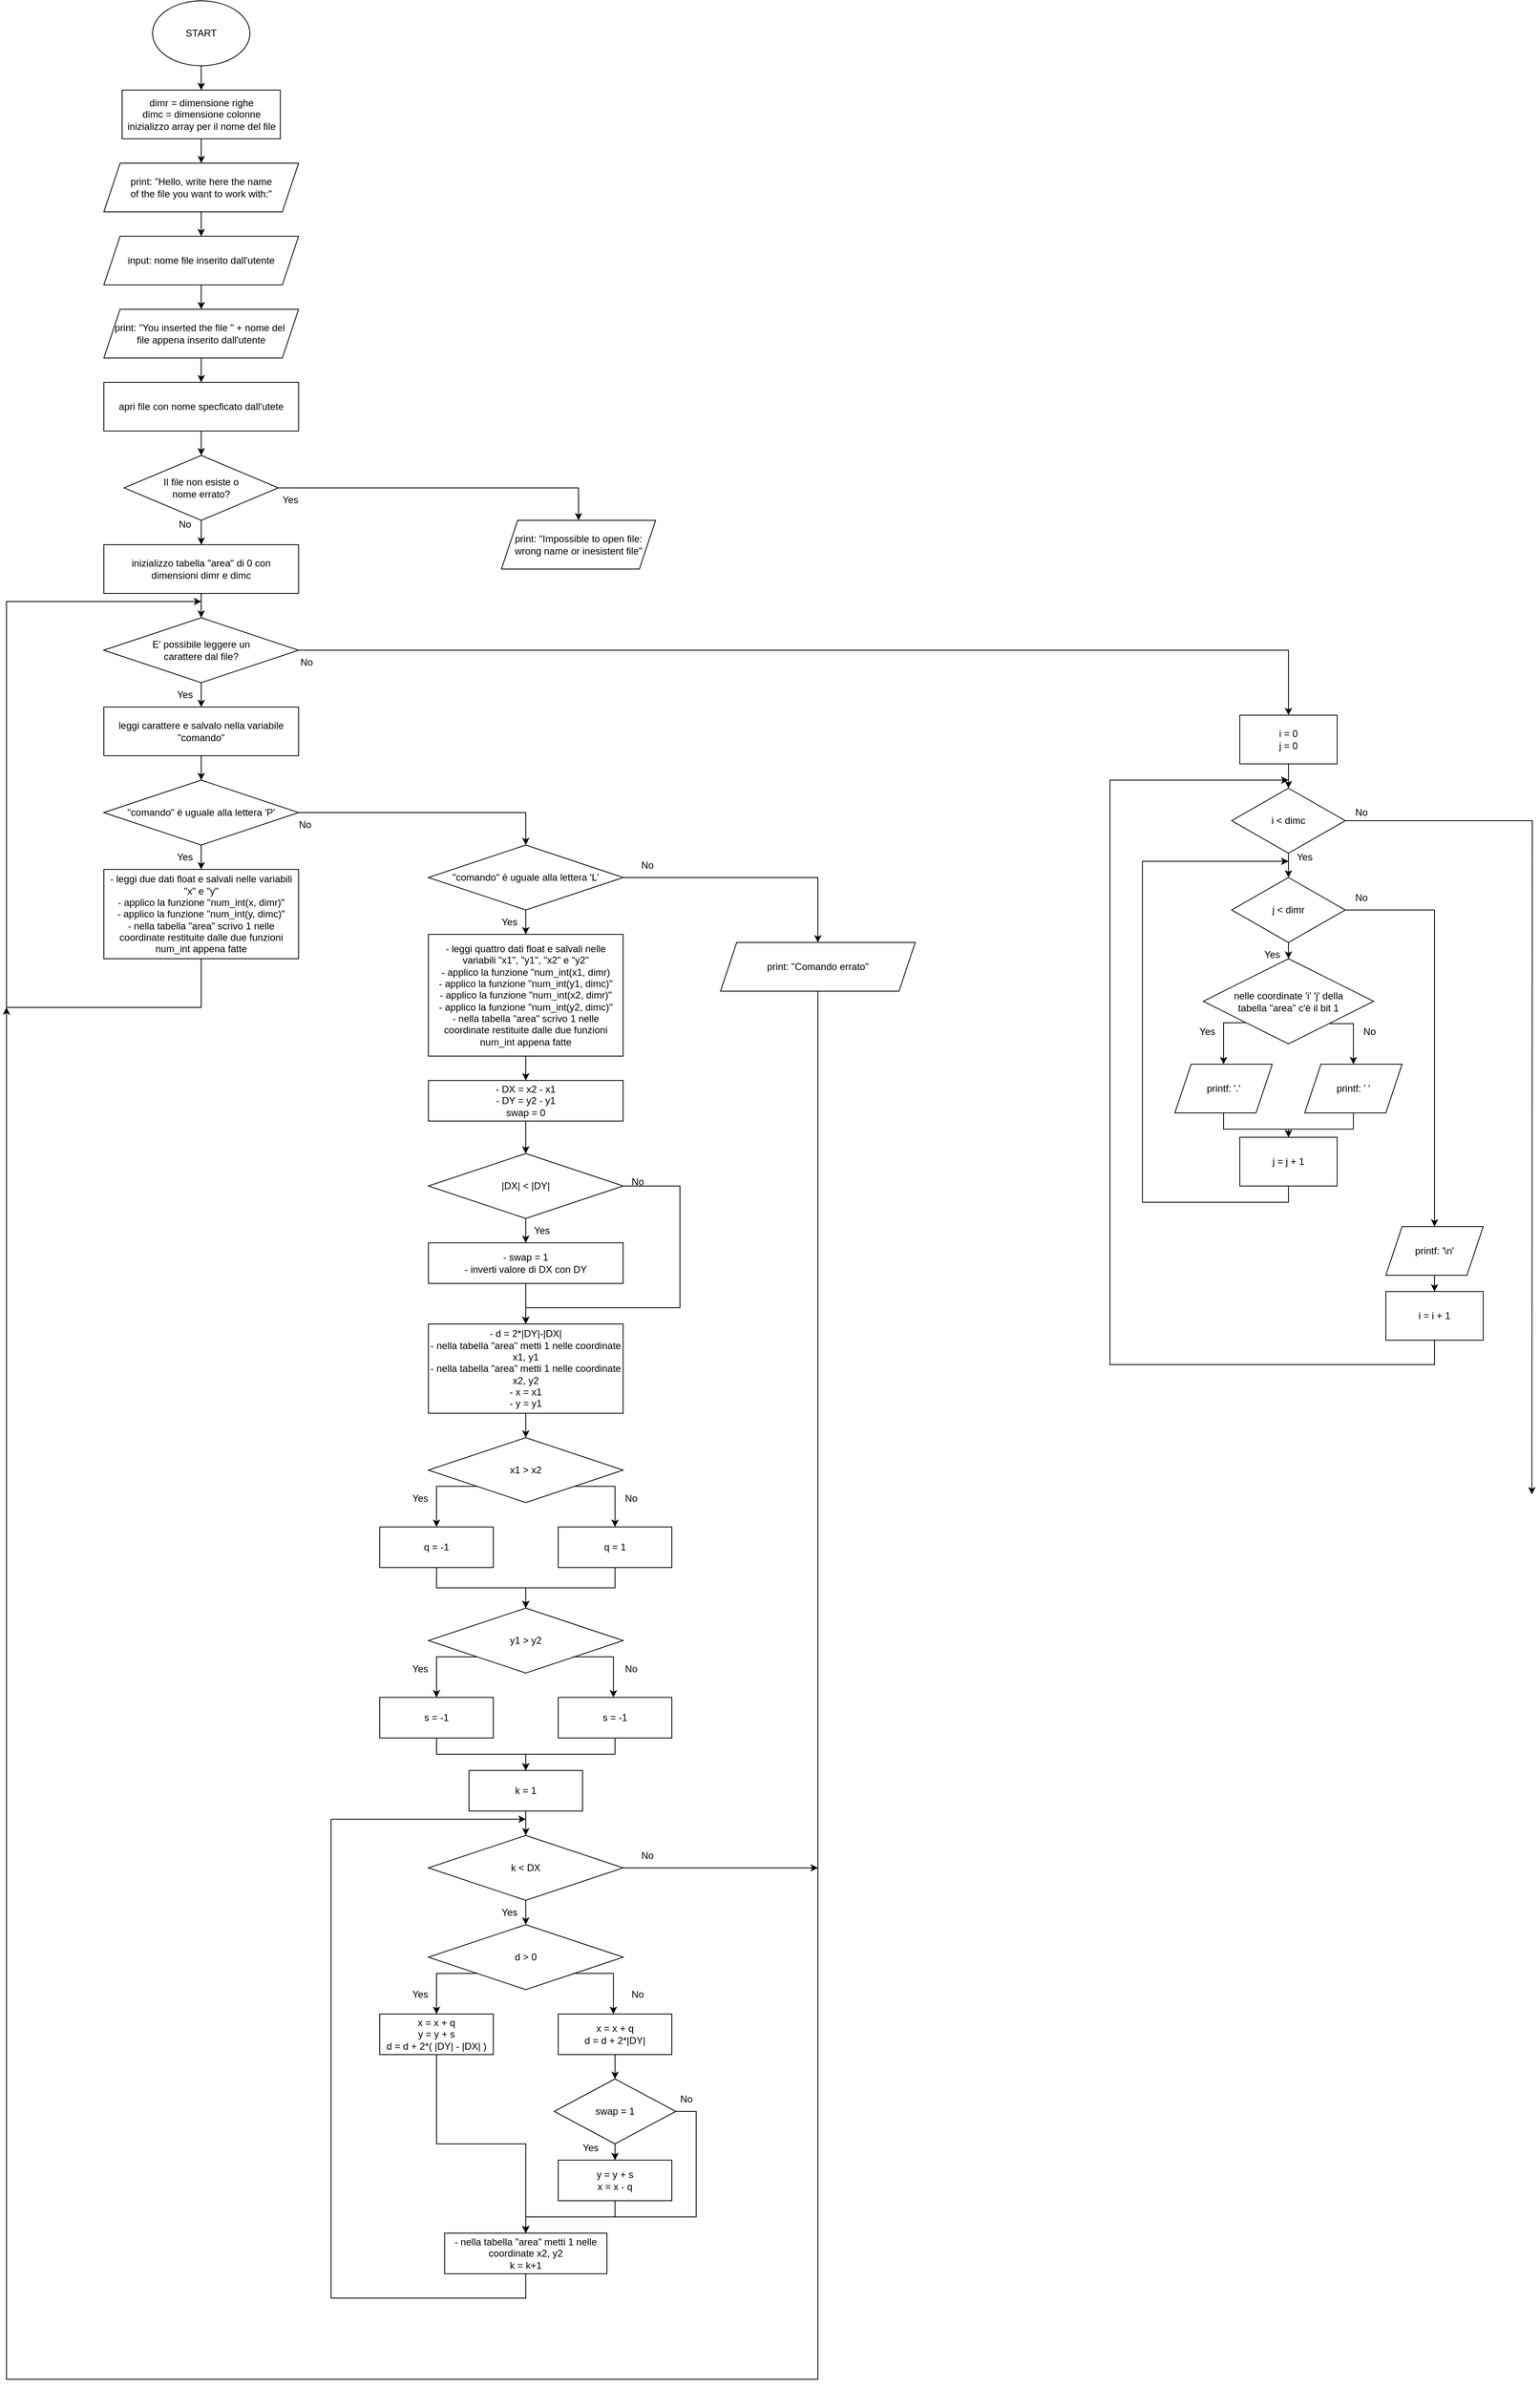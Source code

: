 <mxfile version="22.1.3" type="github">
  <diagram name="Pagina-1" id="wu0ohB0BOVqG7IXLpTAo">
    <mxGraphModel dx="6033" dy="5833" grid="1" gridSize="10" guides="1" tooltips="1" connect="1" arrows="1" fold="1" page="1" pageScale="1" pageWidth="2336" pageHeight="1654" math="0" shadow="0">
      <root>
        <mxCell id="0" />
        <mxCell id="1" parent="0" />
        <mxCell id="AAiW1PB6C5ICIaIKd7cb-4" value="" style="edgeStyle=orthogonalEdgeStyle;rounded=0;orthogonalLoop=1;jettySize=auto;html=1;" edge="1" parent="1" source="AAiW1PB6C5ICIaIKd7cb-2" target="AAiW1PB6C5ICIaIKd7cb-3">
          <mxGeometry relative="1" as="geometry" />
        </mxCell>
        <mxCell id="AAiW1PB6C5ICIaIKd7cb-2" value="START" style="ellipse;whiteSpace=wrap;html=1;" vertex="1" parent="1">
          <mxGeometry x="540" y="40" width="120" height="80" as="geometry" />
        </mxCell>
        <mxCell id="AAiW1PB6C5ICIaIKd7cb-6" value="" style="edgeStyle=orthogonalEdgeStyle;rounded=0;orthogonalLoop=1;jettySize=auto;html=1;" edge="1" parent="1" source="AAiW1PB6C5ICIaIKd7cb-3" target="AAiW1PB6C5ICIaIKd7cb-5">
          <mxGeometry relative="1" as="geometry" />
        </mxCell>
        <mxCell id="AAiW1PB6C5ICIaIKd7cb-3" value="dimr = dimensione righe&lt;br&gt;dimc = dimensione colonne&lt;br&gt;inizializzo array per il nome del file" style="rounded=0;whiteSpace=wrap;html=1;" vertex="1" parent="1">
          <mxGeometry x="502.5" y="150" width="195" height="60" as="geometry" />
        </mxCell>
        <mxCell id="AAiW1PB6C5ICIaIKd7cb-8" value="" style="edgeStyle=orthogonalEdgeStyle;rounded=0;orthogonalLoop=1;jettySize=auto;html=1;" edge="1" parent="1" source="AAiW1PB6C5ICIaIKd7cb-5" target="AAiW1PB6C5ICIaIKd7cb-7">
          <mxGeometry relative="1" as="geometry" />
        </mxCell>
        <mxCell id="AAiW1PB6C5ICIaIKd7cb-5" value="print: &quot;Hello, write here the name &lt;br&gt;of the file you want to work with:&quot;" style="shape=parallelogram;perimeter=parallelogramPerimeter;whiteSpace=wrap;html=1;fixedSize=1;" vertex="1" parent="1">
          <mxGeometry x="480" y="240" width="240" height="60" as="geometry" />
        </mxCell>
        <mxCell id="AAiW1PB6C5ICIaIKd7cb-10" value="" style="edgeStyle=orthogonalEdgeStyle;rounded=0;orthogonalLoop=1;jettySize=auto;html=1;" edge="1" parent="1" source="AAiW1PB6C5ICIaIKd7cb-7" target="AAiW1PB6C5ICIaIKd7cb-9">
          <mxGeometry relative="1" as="geometry" />
        </mxCell>
        <mxCell id="AAiW1PB6C5ICIaIKd7cb-7" value="input: nome file inserito dall&#39;utente" style="shape=parallelogram;perimeter=parallelogramPerimeter;whiteSpace=wrap;html=1;fixedSize=1;" vertex="1" parent="1">
          <mxGeometry x="480" y="330" width="240" height="60" as="geometry" />
        </mxCell>
        <mxCell id="AAiW1PB6C5ICIaIKd7cb-12" value="" style="edgeStyle=orthogonalEdgeStyle;rounded=0;orthogonalLoop=1;jettySize=auto;html=1;" edge="1" parent="1" source="AAiW1PB6C5ICIaIKd7cb-9" target="AAiW1PB6C5ICIaIKd7cb-11">
          <mxGeometry relative="1" as="geometry" />
        </mxCell>
        <mxCell id="AAiW1PB6C5ICIaIKd7cb-9" value="print: &quot;You inserted the file &quot; + nome del&amp;nbsp;&lt;br&gt;file appena inserito dall&#39;utente" style="shape=parallelogram;perimeter=parallelogramPerimeter;whiteSpace=wrap;html=1;fixedSize=1;" vertex="1" parent="1">
          <mxGeometry x="480" y="420" width="240" height="60" as="geometry" />
        </mxCell>
        <mxCell id="AAiW1PB6C5ICIaIKd7cb-14" value="" style="edgeStyle=orthogonalEdgeStyle;rounded=0;orthogonalLoop=1;jettySize=auto;html=1;" edge="1" parent="1" source="AAiW1PB6C5ICIaIKd7cb-11" target="AAiW1PB6C5ICIaIKd7cb-13">
          <mxGeometry relative="1" as="geometry" />
        </mxCell>
        <mxCell id="AAiW1PB6C5ICIaIKd7cb-11" value="apri file con nome specficato dall&#39;utete" style="rounded=0;whiteSpace=wrap;html=1;" vertex="1" parent="1">
          <mxGeometry x="480" y="510" width="240" height="60" as="geometry" />
        </mxCell>
        <mxCell id="AAiW1PB6C5ICIaIKd7cb-15" style="edgeStyle=orthogonalEdgeStyle;rounded=0;orthogonalLoop=1;jettySize=auto;html=1;entryX=0.5;entryY=0;entryDx=0;entryDy=0;" edge="1" parent="1" source="AAiW1PB6C5ICIaIKd7cb-13" target="AAiW1PB6C5ICIaIKd7cb-17">
          <mxGeometry relative="1" as="geometry">
            <mxPoint x="960.0" y="640" as="targetPoint" />
          </mxGeometry>
        </mxCell>
        <mxCell id="AAiW1PB6C5ICIaIKd7cb-19" value="" style="edgeStyle=orthogonalEdgeStyle;rounded=0;orthogonalLoop=1;jettySize=auto;html=1;" edge="1" parent="1" source="AAiW1PB6C5ICIaIKd7cb-13" target="AAiW1PB6C5ICIaIKd7cb-18">
          <mxGeometry relative="1" as="geometry" />
        </mxCell>
        <mxCell id="AAiW1PB6C5ICIaIKd7cb-13" value="Il file non esiste o &lt;br&gt;nome errato?" style="rhombus;whiteSpace=wrap;html=1;" vertex="1" parent="1">
          <mxGeometry x="505" y="600" width="190" height="80" as="geometry" />
        </mxCell>
        <mxCell id="AAiW1PB6C5ICIaIKd7cb-16" value="Yes" style="text;html=1;strokeColor=none;fillColor=none;align=center;verticalAlign=middle;whiteSpace=wrap;rounded=0;" vertex="1" parent="1">
          <mxGeometry x="680" y="640" width="60" height="30" as="geometry" />
        </mxCell>
        <mxCell id="AAiW1PB6C5ICIaIKd7cb-17" value="print: &quot;Impossible to open file: wrong name or inesistent file&quot;" style="shape=parallelogram;perimeter=parallelogramPerimeter;whiteSpace=wrap;html=1;fixedSize=1;" vertex="1" parent="1">
          <mxGeometry x="970" y="680" width="190" height="60" as="geometry" />
        </mxCell>
        <mxCell id="AAiW1PB6C5ICIaIKd7cb-22" value="" style="edgeStyle=orthogonalEdgeStyle;rounded=0;orthogonalLoop=1;jettySize=auto;html=1;" edge="1" parent="1" source="AAiW1PB6C5ICIaIKd7cb-18" target="AAiW1PB6C5ICIaIKd7cb-21">
          <mxGeometry relative="1" as="geometry" />
        </mxCell>
        <mxCell id="AAiW1PB6C5ICIaIKd7cb-18" value="inizializzo tabella &quot;area&quot; di 0 con &lt;br&gt;dimensioni dimr e dimc" style="rounded=0;whiteSpace=wrap;html=1;" vertex="1" parent="1">
          <mxGeometry x="480" y="710" width="240" height="60" as="geometry" />
        </mxCell>
        <mxCell id="AAiW1PB6C5ICIaIKd7cb-20" value="No" style="text;html=1;strokeColor=none;fillColor=none;align=center;verticalAlign=middle;whiteSpace=wrap;rounded=0;" vertex="1" parent="1">
          <mxGeometry x="550" y="670" width="60" height="30" as="geometry" />
        </mxCell>
        <mxCell id="AAiW1PB6C5ICIaIKd7cb-23" style="edgeStyle=orthogonalEdgeStyle;rounded=0;orthogonalLoop=1;jettySize=auto;html=1;entryX=0.5;entryY=0;entryDx=0;entryDy=0;" edge="1" parent="1" source="AAiW1PB6C5ICIaIKd7cb-21" target="AAiW1PB6C5ICIaIKd7cb-108">
          <mxGeometry relative="1" as="geometry">
            <mxPoint x="860" y="840" as="targetPoint" />
          </mxGeometry>
        </mxCell>
        <mxCell id="AAiW1PB6C5ICIaIKd7cb-26" value="" style="edgeStyle=orthogonalEdgeStyle;rounded=0;orthogonalLoop=1;jettySize=auto;html=1;" edge="1" parent="1" source="AAiW1PB6C5ICIaIKd7cb-21" target="AAiW1PB6C5ICIaIKd7cb-25">
          <mxGeometry relative="1" as="geometry" />
        </mxCell>
        <mxCell id="AAiW1PB6C5ICIaIKd7cb-21" value="E&#39; possibile leggere un &lt;br&gt;carattere dal file?" style="rhombus;whiteSpace=wrap;html=1;" vertex="1" parent="1">
          <mxGeometry x="480" y="800" width="240" height="80" as="geometry" />
        </mxCell>
        <mxCell id="AAiW1PB6C5ICIaIKd7cb-24" value="No" style="text;html=1;strokeColor=none;fillColor=none;align=center;verticalAlign=middle;whiteSpace=wrap;rounded=0;" vertex="1" parent="1">
          <mxGeometry x="700" y="840" width="60" height="30" as="geometry" />
        </mxCell>
        <mxCell id="AAiW1PB6C5ICIaIKd7cb-30" value="" style="edgeStyle=orthogonalEdgeStyle;rounded=0;orthogonalLoop=1;jettySize=auto;html=1;" edge="1" parent="1" source="AAiW1PB6C5ICIaIKd7cb-25" target="AAiW1PB6C5ICIaIKd7cb-29">
          <mxGeometry relative="1" as="geometry" />
        </mxCell>
        <mxCell id="AAiW1PB6C5ICIaIKd7cb-25" value="leggi carattere e salvalo nella variabile &quot;comando&quot;" style="rounded=0;whiteSpace=wrap;html=1;" vertex="1" parent="1">
          <mxGeometry x="480" y="910" width="240" height="60" as="geometry" />
        </mxCell>
        <mxCell id="AAiW1PB6C5ICIaIKd7cb-27" value="Yes" style="text;html=1;strokeColor=none;fillColor=none;align=center;verticalAlign=middle;whiteSpace=wrap;rounded=0;" vertex="1" parent="1">
          <mxGeometry x="550" y="880" width="60" height="30" as="geometry" />
        </mxCell>
        <mxCell id="AAiW1PB6C5ICIaIKd7cb-107" style="edgeStyle=orthogonalEdgeStyle;rounded=0;orthogonalLoop=1;jettySize=auto;html=1;" edge="1" parent="1" source="AAiW1PB6C5ICIaIKd7cb-28">
          <mxGeometry relative="1" as="geometry">
            <mxPoint x="600" y="780" as="targetPoint" />
            <Array as="points">
              <mxPoint x="600" y="1280" />
              <mxPoint x="360" y="1280" />
              <mxPoint x="360" y="780" />
            </Array>
          </mxGeometry>
        </mxCell>
        <mxCell id="AAiW1PB6C5ICIaIKd7cb-28" value="- leggi due dati float e salvali nelle variabili &quot;x&quot; e &quot;y&quot;&lt;br&gt;- applico la funzione &quot;num_int(x, dimr)&quot;&lt;br&gt;- applico la funzione &quot;num_int(y, dimc)&quot;&lt;br&gt;- nella tabella &quot;area&quot; scrivo 1 nelle coordinate restituite dalle due funzioni num_int appena fatte" style="rounded=0;whiteSpace=wrap;html=1;" vertex="1" parent="1">
          <mxGeometry x="480" y="1110" width="240" height="110" as="geometry" />
        </mxCell>
        <mxCell id="AAiW1PB6C5ICIaIKd7cb-31" value="" style="edgeStyle=orthogonalEdgeStyle;rounded=0;orthogonalLoop=1;jettySize=auto;html=1;" edge="1" parent="1" source="AAiW1PB6C5ICIaIKd7cb-29" target="AAiW1PB6C5ICIaIKd7cb-28">
          <mxGeometry relative="1" as="geometry" />
        </mxCell>
        <mxCell id="AAiW1PB6C5ICIaIKd7cb-33" style="edgeStyle=orthogonalEdgeStyle;rounded=0;orthogonalLoop=1;jettySize=auto;html=1;entryX=0.5;entryY=0;entryDx=0;entryDy=0;" edge="1" parent="1" source="AAiW1PB6C5ICIaIKd7cb-29" target="AAiW1PB6C5ICIaIKd7cb-37">
          <mxGeometry relative="1" as="geometry">
            <mxPoint x="890" y="1040" as="targetPoint" />
          </mxGeometry>
        </mxCell>
        <mxCell id="AAiW1PB6C5ICIaIKd7cb-29" value="&quot;comando&quot; è uguale alla lettera &#39;P&#39;" style="rhombus;whiteSpace=wrap;html=1;" vertex="1" parent="1">
          <mxGeometry x="480" y="1000" width="240" height="80" as="geometry" />
        </mxCell>
        <mxCell id="AAiW1PB6C5ICIaIKd7cb-32" value="Yes" style="text;html=1;strokeColor=none;fillColor=none;align=center;verticalAlign=middle;whiteSpace=wrap;rounded=0;" vertex="1" parent="1">
          <mxGeometry x="550" y="1080" width="60" height="30" as="geometry" />
        </mxCell>
        <mxCell id="AAiW1PB6C5ICIaIKd7cb-34" value="No" style="text;html=1;strokeColor=none;fillColor=none;align=center;verticalAlign=middle;whiteSpace=wrap;rounded=0;" vertex="1" parent="1">
          <mxGeometry x="697.5" y="1040" width="60" height="30" as="geometry" />
        </mxCell>
        <mxCell id="AAiW1PB6C5ICIaIKd7cb-42" style="edgeStyle=orthogonalEdgeStyle;rounded=0;orthogonalLoop=1;jettySize=auto;html=1;entryX=0.5;entryY=0;entryDx=0;entryDy=0;" edge="1" parent="1" source="AAiW1PB6C5ICIaIKd7cb-37" target="AAiW1PB6C5ICIaIKd7cb-40">
          <mxGeometry relative="1" as="geometry" />
        </mxCell>
        <mxCell id="AAiW1PB6C5ICIaIKd7cb-44" style="edgeStyle=orthogonalEdgeStyle;rounded=0;orthogonalLoop=1;jettySize=auto;html=1;entryX=0.5;entryY=0;entryDx=0;entryDy=0;" edge="1" parent="1" source="AAiW1PB6C5ICIaIKd7cb-37" target="AAiW1PB6C5ICIaIKd7cb-43">
          <mxGeometry relative="1" as="geometry" />
        </mxCell>
        <mxCell id="AAiW1PB6C5ICIaIKd7cb-37" value="&quot;comando&quot; è uguale alla lettera &#39;L&#39;" style="rhombus;whiteSpace=wrap;html=1;" vertex="1" parent="1">
          <mxGeometry x="880" y="1080" width="240" height="80" as="geometry" />
        </mxCell>
        <mxCell id="AAiW1PB6C5ICIaIKd7cb-38" value="Yes" style="text;html=1;strokeColor=none;fillColor=none;align=center;verticalAlign=middle;whiteSpace=wrap;rounded=0;" vertex="1" parent="1">
          <mxGeometry x="950" y="1160" width="60" height="30" as="geometry" />
        </mxCell>
        <mxCell id="AAiW1PB6C5ICIaIKd7cb-39" value="No" style="text;html=1;strokeColor=none;fillColor=none;align=center;verticalAlign=middle;whiteSpace=wrap;rounded=0;" vertex="1" parent="1">
          <mxGeometry x="1120" y="1090" width="60" height="30" as="geometry" />
        </mxCell>
        <mxCell id="AAiW1PB6C5ICIaIKd7cb-106" style="edgeStyle=orthogonalEdgeStyle;rounded=0;orthogonalLoop=1;jettySize=auto;html=1;exitX=0.5;exitY=1;exitDx=0;exitDy=0;" edge="1" parent="1" source="AAiW1PB6C5ICIaIKd7cb-40">
          <mxGeometry relative="1" as="geometry">
            <mxPoint x="360" y="1280" as="targetPoint" />
            <mxPoint x="1600" y="1170" as="sourcePoint" />
            <Array as="points">
              <mxPoint x="1360" y="2970" />
              <mxPoint x="360" y="2970" />
            </Array>
          </mxGeometry>
        </mxCell>
        <mxCell id="AAiW1PB6C5ICIaIKd7cb-40" value="print: &quot;Comando errato&quot;" style="shape=parallelogram;perimeter=parallelogramPerimeter;whiteSpace=wrap;html=1;fixedSize=1;" vertex="1" parent="1">
          <mxGeometry x="1240" y="1200" width="240" height="60" as="geometry" />
        </mxCell>
        <mxCell id="AAiW1PB6C5ICIaIKd7cb-46" value="" style="edgeStyle=orthogonalEdgeStyle;rounded=0;orthogonalLoop=1;jettySize=auto;html=1;" edge="1" parent="1" source="AAiW1PB6C5ICIaIKd7cb-43" target="AAiW1PB6C5ICIaIKd7cb-45">
          <mxGeometry relative="1" as="geometry" />
        </mxCell>
        <mxCell id="AAiW1PB6C5ICIaIKd7cb-43" value="- leggi quattro dati float e salvali nelle variabili &quot;x1&quot;, &quot;y1&quot;, &quot;x2&quot; e &quot;y2&quot;&lt;br&gt;- applico la funzione &quot;num_int(x1, dimr)&lt;br&gt;- applico la funzione &quot;num_int(y1, dimc)&quot;&lt;br&gt;- applico la funzione &quot;num_int(x2, dimr)&quot;&lt;br style=&quot;border-color: var(--border-color);&quot;&gt;- applico la funzione &quot;num_int(y2, dimc)&quot;&lt;br&gt;- nella tabella &quot;area&quot; scrivo 1 nelle coordinate restituite dalle due funzioni num_int appena fatte" style="rounded=0;whiteSpace=wrap;html=1;" vertex="1" parent="1">
          <mxGeometry x="880" y="1190" width="240" height="150" as="geometry" />
        </mxCell>
        <mxCell id="AAiW1PB6C5ICIaIKd7cb-48" value="" style="edgeStyle=orthogonalEdgeStyle;rounded=0;orthogonalLoop=1;jettySize=auto;html=1;" edge="1" parent="1" source="AAiW1PB6C5ICIaIKd7cb-45" target="AAiW1PB6C5ICIaIKd7cb-47">
          <mxGeometry relative="1" as="geometry" />
        </mxCell>
        <mxCell id="AAiW1PB6C5ICIaIKd7cb-45" value="- DX = x2 - x1&lt;br&gt;- DY = y2 - y1&lt;br&gt;swap = 0" style="rounded=0;whiteSpace=wrap;html=1;" vertex="1" parent="1">
          <mxGeometry x="880" y="1370" width="240" height="50" as="geometry" />
        </mxCell>
        <mxCell id="AAiW1PB6C5ICIaIKd7cb-50" value="" style="edgeStyle=orthogonalEdgeStyle;rounded=0;orthogonalLoop=1;jettySize=auto;html=1;" edge="1" parent="1" source="AAiW1PB6C5ICIaIKd7cb-47" target="AAiW1PB6C5ICIaIKd7cb-49">
          <mxGeometry relative="1" as="geometry" />
        </mxCell>
        <mxCell id="AAiW1PB6C5ICIaIKd7cb-54" style="edgeStyle=orthogonalEdgeStyle;rounded=0;orthogonalLoop=1;jettySize=auto;html=1;entryX=0.5;entryY=0;entryDx=0;entryDy=0;" edge="1" parent="1" source="AAiW1PB6C5ICIaIKd7cb-47" target="AAiW1PB6C5ICIaIKd7cb-52">
          <mxGeometry relative="1" as="geometry">
            <mxPoint x="1190.0" y="1650" as="targetPoint" />
            <Array as="points">
              <mxPoint x="1190" y="1500" />
              <mxPoint x="1190" y="1650" />
              <mxPoint x="1000" y="1650" />
            </Array>
          </mxGeometry>
        </mxCell>
        <mxCell id="AAiW1PB6C5ICIaIKd7cb-47" value="|DX| &amp;lt; |DY|" style="rhombus;whiteSpace=wrap;html=1;" vertex="1" parent="1">
          <mxGeometry x="880" y="1460" width="240" height="80" as="geometry" />
        </mxCell>
        <mxCell id="AAiW1PB6C5ICIaIKd7cb-53" value="" style="edgeStyle=orthogonalEdgeStyle;rounded=0;orthogonalLoop=1;jettySize=auto;html=1;" edge="1" parent="1" source="AAiW1PB6C5ICIaIKd7cb-49" target="AAiW1PB6C5ICIaIKd7cb-52">
          <mxGeometry relative="1" as="geometry" />
        </mxCell>
        <mxCell id="AAiW1PB6C5ICIaIKd7cb-49" value="- swap = 1&lt;br&gt;- inverti valore di DX con DY" style="rounded=0;whiteSpace=wrap;html=1;" vertex="1" parent="1">
          <mxGeometry x="880" y="1570" width="240" height="50" as="geometry" />
        </mxCell>
        <mxCell id="AAiW1PB6C5ICIaIKd7cb-51" value="Yes" style="text;html=1;strokeColor=none;fillColor=none;align=center;verticalAlign=middle;whiteSpace=wrap;rounded=0;" vertex="1" parent="1">
          <mxGeometry x="990" y="1540" width="60" height="30" as="geometry" />
        </mxCell>
        <mxCell id="AAiW1PB6C5ICIaIKd7cb-57" value="" style="edgeStyle=orthogonalEdgeStyle;rounded=0;orthogonalLoop=1;jettySize=auto;html=1;" edge="1" parent="1" source="AAiW1PB6C5ICIaIKd7cb-52" target="AAiW1PB6C5ICIaIKd7cb-56">
          <mxGeometry relative="1" as="geometry" />
        </mxCell>
        <mxCell id="AAiW1PB6C5ICIaIKd7cb-52" value="- d = 2*|DY|-|DX|&lt;br&gt;- nella tabella &quot;area&quot; metti 1 nelle coordinate x1, y1&lt;br&gt;- nella tabella &quot;area&quot; metti 1 nelle coordinate x2, y2&lt;br&gt;- x = x1&lt;br&gt;- y = y1" style="rounded=0;whiteSpace=wrap;html=1;" vertex="1" parent="1">
          <mxGeometry x="880" y="1670" width="240" height="110" as="geometry" />
        </mxCell>
        <mxCell id="AAiW1PB6C5ICIaIKd7cb-55" value="No" style="text;html=1;strokeColor=none;fillColor=none;align=center;verticalAlign=middle;whiteSpace=wrap;rounded=0;" vertex="1" parent="1">
          <mxGeometry x="1108" y="1480" width="60" height="30" as="geometry" />
        </mxCell>
        <mxCell id="AAiW1PB6C5ICIaIKd7cb-56" value="x1 &amp;gt; x2" style="rhombus;whiteSpace=wrap;html=1;" vertex="1" parent="1">
          <mxGeometry x="880" y="1810" width="240" height="80" as="geometry" />
        </mxCell>
        <mxCell id="AAiW1PB6C5ICIaIKd7cb-72" style="edgeStyle=orthogonalEdgeStyle;rounded=0;orthogonalLoop=1;jettySize=auto;html=1;" edge="1" parent="1" source="AAiW1PB6C5ICIaIKd7cb-58" target="AAiW1PB6C5ICIaIKd7cb-62">
          <mxGeometry relative="1" as="geometry" />
        </mxCell>
        <mxCell id="AAiW1PB6C5ICIaIKd7cb-58" value="q = -1" style="rounded=0;whiteSpace=wrap;html=1;" vertex="1" parent="1">
          <mxGeometry x="820" y="1920" width="140" height="50" as="geometry" />
        </mxCell>
        <mxCell id="AAiW1PB6C5ICIaIKd7cb-62" value="y1 &amp;gt; y2" style="rhombus;whiteSpace=wrap;html=1;" vertex="1" parent="1">
          <mxGeometry x="880" y="2020" width="240" height="80" as="geometry" />
        </mxCell>
        <mxCell id="AAiW1PB6C5ICIaIKd7cb-73" style="edgeStyle=orthogonalEdgeStyle;rounded=0;orthogonalLoop=1;jettySize=auto;html=1;" edge="1" parent="1" source="AAiW1PB6C5ICIaIKd7cb-63" target="AAiW1PB6C5ICIaIKd7cb-62">
          <mxGeometry relative="1" as="geometry" />
        </mxCell>
        <mxCell id="AAiW1PB6C5ICIaIKd7cb-63" value="q = 1" style="rounded=0;whiteSpace=wrap;html=1;" vertex="1" parent="1">
          <mxGeometry x="1040" y="1920" width="140" height="50" as="geometry" />
        </mxCell>
        <mxCell id="AAiW1PB6C5ICIaIKd7cb-75" style="edgeStyle=orthogonalEdgeStyle;rounded=0;orthogonalLoop=1;jettySize=auto;html=1;entryX=0.5;entryY=0;entryDx=0;entryDy=0;" edge="1" parent="1" source="AAiW1PB6C5ICIaIKd7cb-64" target="AAiW1PB6C5ICIaIKd7cb-74">
          <mxGeometry relative="1" as="geometry" />
        </mxCell>
        <mxCell id="AAiW1PB6C5ICIaIKd7cb-64" value="s = -1" style="rounded=0;whiteSpace=wrap;html=1;" vertex="1" parent="1">
          <mxGeometry x="820" y="2130" width="140" height="50" as="geometry" />
        </mxCell>
        <mxCell id="AAiW1PB6C5ICIaIKd7cb-76" style="edgeStyle=orthogonalEdgeStyle;rounded=0;orthogonalLoop=1;jettySize=auto;html=1;entryX=0.5;entryY=0;entryDx=0;entryDy=0;" edge="1" parent="1" source="AAiW1PB6C5ICIaIKd7cb-65" target="AAiW1PB6C5ICIaIKd7cb-74">
          <mxGeometry relative="1" as="geometry" />
        </mxCell>
        <mxCell id="AAiW1PB6C5ICIaIKd7cb-65" value="s = -1" style="rounded=0;whiteSpace=wrap;html=1;" vertex="1" parent="1">
          <mxGeometry x="1040" y="2130" width="140" height="50" as="geometry" />
        </mxCell>
        <mxCell id="AAiW1PB6C5ICIaIKd7cb-67" value="" style="endArrow=classic;html=1;rounded=0;exitX=0;exitY=1;exitDx=0;exitDy=0;entryX=0.5;entryY=0;entryDx=0;entryDy=0;" edge="1" parent="1" source="AAiW1PB6C5ICIaIKd7cb-56" target="AAiW1PB6C5ICIaIKd7cb-58">
          <mxGeometry width="50" height="50" relative="1" as="geometry">
            <mxPoint x="1000" y="1940" as="sourcePoint" />
            <mxPoint x="1050" y="1890" as="targetPoint" />
            <Array as="points">
              <mxPoint x="890" y="1870" />
            </Array>
          </mxGeometry>
        </mxCell>
        <mxCell id="AAiW1PB6C5ICIaIKd7cb-68" value="" style="endArrow=classic;html=1;rounded=0;exitX=0;exitY=1;exitDx=0;exitDy=0;entryX=0.5;entryY=0;entryDx=0;entryDy=0;" edge="1" parent="1">
          <mxGeometry width="50" height="50" relative="1" as="geometry">
            <mxPoint x="940" y="2080" as="sourcePoint" />
            <mxPoint x="890" y="2130" as="targetPoint" />
            <Array as="points">
              <mxPoint x="890" y="2080" />
            </Array>
          </mxGeometry>
        </mxCell>
        <mxCell id="AAiW1PB6C5ICIaIKd7cb-70" value="" style="endArrow=classic;html=1;rounded=0;exitX=1;exitY=1;exitDx=0;exitDy=0;entryX=0.5;entryY=0;entryDx=0;entryDy=0;" edge="1" parent="1" source="AAiW1PB6C5ICIaIKd7cb-56" target="AAiW1PB6C5ICIaIKd7cb-63">
          <mxGeometry width="50" height="50" relative="1" as="geometry">
            <mxPoint x="1060" y="1980" as="sourcePoint" />
            <mxPoint x="1110" y="1930" as="targetPoint" />
            <Array as="points">
              <mxPoint x="1110" y="1870" />
            </Array>
          </mxGeometry>
        </mxCell>
        <mxCell id="AAiW1PB6C5ICIaIKd7cb-71" value="" style="endArrow=classic;html=1;rounded=0;exitX=1;exitY=1;exitDx=0;exitDy=0;entryX=0.5;entryY=0;entryDx=0;entryDy=0;" edge="1" parent="1">
          <mxGeometry width="50" height="50" relative="1" as="geometry">
            <mxPoint x="1058" y="2080" as="sourcePoint" />
            <mxPoint x="1108" y="2130" as="targetPoint" />
            <Array as="points">
              <mxPoint x="1108" y="2080" />
            </Array>
          </mxGeometry>
        </mxCell>
        <mxCell id="AAiW1PB6C5ICIaIKd7cb-78" value="" style="edgeStyle=orthogonalEdgeStyle;rounded=0;orthogonalLoop=1;jettySize=auto;html=1;" edge="1" parent="1" source="AAiW1PB6C5ICIaIKd7cb-74" target="AAiW1PB6C5ICIaIKd7cb-77">
          <mxGeometry relative="1" as="geometry" />
        </mxCell>
        <mxCell id="AAiW1PB6C5ICIaIKd7cb-74" value="k = 1" style="rounded=0;whiteSpace=wrap;html=1;" vertex="1" parent="1">
          <mxGeometry x="930" y="2220" width="140" height="50" as="geometry" />
        </mxCell>
        <mxCell id="AAiW1PB6C5ICIaIKd7cb-80" value="" style="edgeStyle=orthogonalEdgeStyle;rounded=0;orthogonalLoop=1;jettySize=auto;html=1;" edge="1" parent="1" source="AAiW1PB6C5ICIaIKd7cb-77" target="AAiW1PB6C5ICIaIKd7cb-79">
          <mxGeometry relative="1" as="geometry" />
        </mxCell>
        <mxCell id="AAiW1PB6C5ICIaIKd7cb-101" style="edgeStyle=orthogonalEdgeStyle;rounded=0;orthogonalLoop=1;jettySize=auto;html=1;" edge="1" parent="1" source="AAiW1PB6C5ICIaIKd7cb-77">
          <mxGeometry relative="1" as="geometry">
            <mxPoint x="1360" y="2340" as="targetPoint" />
          </mxGeometry>
        </mxCell>
        <mxCell id="AAiW1PB6C5ICIaIKd7cb-77" value="k &amp;lt; DX" style="rhombus;whiteSpace=wrap;html=1;" vertex="1" parent="1">
          <mxGeometry x="880" y="2300" width="240" height="80" as="geometry" />
        </mxCell>
        <mxCell id="AAiW1PB6C5ICIaIKd7cb-79" value="d &amp;gt; 0" style="rhombus;whiteSpace=wrap;html=1;" vertex="1" parent="1">
          <mxGeometry x="880" y="2410" width="240" height="80" as="geometry" />
        </mxCell>
        <mxCell id="AAiW1PB6C5ICIaIKd7cb-96" style="edgeStyle=orthogonalEdgeStyle;rounded=0;orthogonalLoop=1;jettySize=auto;html=1;" edge="1" parent="1" source="AAiW1PB6C5ICIaIKd7cb-81" target="AAiW1PB6C5ICIaIKd7cb-95">
          <mxGeometry relative="1" as="geometry" />
        </mxCell>
        <mxCell id="AAiW1PB6C5ICIaIKd7cb-81" value="x = x + q&lt;br&gt;y = y + s&lt;br&gt;d = d + 2*( |DY| - |DX| )" style="rounded=0;whiteSpace=wrap;html=1;" vertex="1" parent="1">
          <mxGeometry x="820" y="2520" width="140" height="50" as="geometry" />
        </mxCell>
        <mxCell id="AAiW1PB6C5ICIaIKd7cb-86" value="" style="edgeStyle=orthogonalEdgeStyle;rounded=0;orthogonalLoop=1;jettySize=auto;html=1;" edge="1" parent="1" source="AAiW1PB6C5ICIaIKd7cb-82" target="AAiW1PB6C5ICIaIKd7cb-85">
          <mxGeometry relative="1" as="geometry" />
        </mxCell>
        <mxCell id="AAiW1PB6C5ICIaIKd7cb-82" value="x = x + q&lt;br style=&quot;border-color: var(--border-color);&quot;&gt;d = d + 2*|DY|" style="rounded=0;whiteSpace=wrap;html=1;" vertex="1" parent="1">
          <mxGeometry x="1040" y="2520" width="140" height="50" as="geometry" />
        </mxCell>
        <mxCell id="AAiW1PB6C5ICIaIKd7cb-83" value="" style="endArrow=classic;html=1;rounded=0;exitX=0;exitY=1;exitDx=0;exitDy=0;entryX=0.5;entryY=0;entryDx=0;entryDy=0;" edge="1" parent="1">
          <mxGeometry width="50" height="50" relative="1" as="geometry">
            <mxPoint x="940" y="2470" as="sourcePoint" />
            <mxPoint x="890" y="2520" as="targetPoint" />
            <Array as="points">
              <mxPoint x="890" y="2470" />
            </Array>
          </mxGeometry>
        </mxCell>
        <mxCell id="AAiW1PB6C5ICIaIKd7cb-84" value="" style="endArrow=classic;html=1;rounded=0;exitX=1;exitY=1;exitDx=0;exitDy=0;entryX=0.5;entryY=0;entryDx=0;entryDy=0;" edge="1" parent="1">
          <mxGeometry width="50" height="50" relative="1" as="geometry">
            <mxPoint x="1058" y="2470" as="sourcePoint" />
            <mxPoint x="1108" y="2520" as="targetPoint" />
            <Array as="points">
              <mxPoint x="1108" y="2470" />
            </Array>
          </mxGeometry>
        </mxCell>
        <mxCell id="AAiW1PB6C5ICIaIKd7cb-88" value="" style="edgeStyle=orthogonalEdgeStyle;rounded=0;orthogonalLoop=1;jettySize=auto;html=1;" edge="1" parent="1" source="AAiW1PB6C5ICIaIKd7cb-85" target="AAiW1PB6C5ICIaIKd7cb-87">
          <mxGeometry relative="1" as="geometry" />
        </mxCell>
        <mxCell id="AAiW1PB6C5ICIaIKd7cb-89" style="edgeStyle=orthogonalEdgeStyle;rounded=0;orthogonalLoop=1;jettySize=auto;html=1;entryX=0.5;entryY=0;entryDx=0;entryDy=0;" edge="1" parent="1" source="AAiW1PB6C5ICIaIKd7cb-85" target="AAiW1PB6C5ICIaIKd7cb-95">
          <mxGeometry relative="1" as="geometry">
            <Array as="points">
              <mxPoint x="1210" y="2640" />
              <mxPoint x="1210" y="2770" />
              <mxPoint x="1000" y="2770" />
            </Array>
          </mxGeometry>
        </mxCell>
        <mxCell id="AAiW1PB6C5ICIaIKd7cb-85" value="swap = 1" style="rhombus;whiteSpace=wrap;html=1;" vertex="1" parent="1">
          <mxGeometry x="1035" y="2600" width="150" height="80" as="geometry" />
        </mxCell>
        <mxCell id="AAiW1PB6C5ICIaIKd7cb-97" style="edgeStyle=orthogonalEdgeStyle;rounded=0;orthogonalLoop=1;jettySize=auto;html=1;entryX=0.5;entryY=0;entryDx=0;entryDy=0;" edge="1" parent="1" source="AAiW1PB6C5ICIaIKd7cb-87" target="AAiW1PB6C5ICIaIKd7cb-95">
          <mxGeometry relative="1" as="geometry" />
        </mxCell>
        <mxCell id="AAiW1PB6C5ICIaIKd7cb-87" value="y = y + s&lt;br&gt;x = x - q" style="rounded=0;whiteSpace=wrap;html=1;" vertex="1" parent="1">
          <mxGeometry x="1040" y="2700" width="140" height="50" as="geometry" />
        </mxCell>
        <mxCell id="AAiW1PB6C5ICIaIKd7cb-90" value="Yes" style="text;html=1;strokeColor=none;fillColor=none;align=center;verticalAlign=middle;whiteSpace=wrap;rounded=0;" vertex="1" parent="1">
          <mxGeometry x="840" y="1870" width="60" height="30" as="geometry" />
        </mxCell>
        <mxCell id="AAiW1PB6C5ICIaIKd7cb-91" value="Yes" style="text;html=1;strokeColor=none;fillColor=none;align=center;verticalAlign=middle;whiteSpace=wrap;rounded=0;" vertex="1" parent="1">
          <mxGeometry x="840" y="2080" width="60" height="30" as="geometry" />
        </mxCell>
        <mxCell id="AAiW1PB6C5ICIaIKd7cb-92" value="Yes" style="text;html=1;strokeColor=none;fillColor=none;align=center;verticalAlign=middle;whiteSpace=wrap;rounded=0;" vertex="1" parent="1">
          <mxGeometry x="950" y="2380" width="60" height="30" as="geometry" />
        </mxCell>
        <mxCell id="AAiW1PB6C5ICIaIKd7cb-93" value="Yes" style="text;html=1;strokeColor=none;fillColor=none;align=center;verticalAlign=middle;whiteSpace=wrap;rounded=0;" vertex="1" parent="1">
          <mxGeometry x="840" y="2481" width="60" height="30" as="geometry" />
        </mxCell>
        <mxCell id="AAiW1PB6C5ICIaIKd7cb-94" value="Yes" style="text;html=1;strokeColor=none;fillColor=none;align=center;verticalAlign=middle;whiteSpace=wrap;rounded=0;" vertex="1" parent="1">
          <mxGeometry x="1050" y="2670" width="60" height="30" as="geometry" />
        </mxCell>
        <mxCell id="AAiW1PB6C5ICIaIKd7cb-104" style="edgeStyle=orthogonalEdgeStyle;rounded=0;orthogonalLoop=1;jettySize=auto;html=1;" edge="1" parent="1" source="AAiW1PB6C5ICIaIKd7cb-95">
          <mxGeometry relative="1" as="geometry">
            <mxPoint x="1000" y="2280" as="targetPoint" />
            <Array as="points">
              <mxPoint x="1000" y="2870" />
              <mxPoint x="760" y="2870" />
              <mxPoint x="760" y="2280" />
            </Array>
          </mxGeometry>
        </mxCell>
        <mxCell id="AAiW1PB6C5ICIaIKd7cb-95" value="- nella tabella &quot;area&quot; metti 1 nelle coordinate x2, y2&lt;br&gt;k = k+1" style="rounded=0;whiteSpace=wrap;html=1;" vertex="1" parent="1">
          <mxGeometry x="900" y="2790" width="200" height="50" as="geometry" />
        </mxCell>
        <mxCell id="AAiW1PB6C5ICIaIKd7cb-98" value="No" style="text;html=1;strokeColor=none;fillColor=none;align=center;verticalAlign=middle;whiteSpace=wrap;rounded=0;" vertex="1" parent="1">
          <mxGeometry x="1108" y="2481" width="60" height="30" as="geometry" />
        </mxCell>
        <mxCell id="AAiW1PB6C5ICIaIKd7cb-99" value="No" style="text;html=1;strokeColor=none;fillColor=none;align=center;verticalAlign=middle;whiteSpace=wrap;rounded=0;" vertex="1" parent="1">
          <mxGeometry x="1168" y="2610" width="60" height="30" as="geometry" />
        </mxCell>
        <mxCell id="AAiW1PB6C5ICIaIKd7cb-100" value="No" style="text;html=1;strokeColor=none;fillColor=none;align=center;verticalAlign=middle;whiteSpace=wrap;rounded=0;" vertex="1" parent="1">
          <mxGeometry x="1120" y="2310" width="60" height="30" as="geometry" />
        </mxCell>
        <mxCell id="AAiW1PB6C5ICIaIKd7cb-102" value="No" style="text;html=1;strokeColor=none;fillColor=none;align=center;verticalAlign=middle;whiteSpace=wrap;rounded=0;" vertex="1" parent="1">
          <mxGeometry x="1100" y="2080" width="60" height="30" as="geometry" />
        </mxCell>
        <mxCell id="AAiW1PB6C5ICIaIKd7cb-103" value="No" style="text;html=1;strokeColor=none;fillColor=none;align=center;verticalAlign=middle;whiteSpace=wrap;rounded=0;" vertex="1" parent="1">
          <mxGeometry x="1100" y="1870" width="60" height="30" as="geometry" />
        </mxCell>
        <mxCell id="AAiW1PB6C5ICIaIKd7cb-111" value="" style="edgeStyle=orthogonalEdgeStyle;rounded=0;orthogonalLoop=1;jettySize=auto;html=1;" edge="1" parent="1" source="AAiW1PB6C5ICIaIKd7cb-108" target="AAiW1PB6C5ICIaIKd7cb-109">
          <mxGeometry relative="1" as="geometry" />
        </mxCell>
        <mxCell id="AAiW1PB6C5ICIaIKd7cb-108" value="i = 0&lt;br&gt;j = 0" style="rounded=0;whiteSpace=wrap;html=1;" vertex="1" parent="1">
          <mxGeometry x="1880" y="920" width="120" height="60" as="geometry" />
        </mxCell>
        <mxCell id="AAiW1PB6C5ICIaIKd7cb-112" value="" style="edgeStyle=orthogonalEdgeStyle;rounded=0;orthogonalLoop=1;jettySize=auto;html=1;" edge="1" parent="1" source="AAiW1PB6C5ICIaIKd7cb-109" target="AAiW1PB6C5ICIaIKd7cb-110">
          <mxGeometry relative="1" as="geometry" />
        </mxCell>
        <mxCell id="AAiW1PB6C5ICIaIKd7cb-135" style="edgeStyle=orthogonalEdgeStyle;rounded=0;orthogonalLoop=1;jettySize=auto;html=1;" edge="1" parent="1" source="AAiW1PB6C5ICIaIKd7cb-109">
          <mxGeometry relative="1" as="geometry">
            <mxPoint x="2240" y="1880" as="targetPoint" />
          </mxGeometry>
        </mxCell>
        <mxCell id="AAiW1PB6C5ICIaIKd7cb-109" value="i &amp;lt; dimc" style="rhombus;whiteSpace=wrap;html=1;" vertex="1" parent="1">
          <mxGeometry x="1870" y="1010" width="140" height="80" as="geometry" />
        </mxCell>
        <mxCell id="AAiW1PB6C5ICIaIKd7cb-115" value="" style="edgeStyle=orthogonalEdgeStyle;rounded=0;orthogonalLoop=1;jettySize=auto;html=1;" edge="1" parent="1" source="AAiW1PB6C5ICIaIKd7cb-110" target="AAiW1PB6C5ICIaIKd7cb-114">
          <mxGeometry relative="1" as="geometry" />
        </mxCell>
        <mxCell id="AAiW1PB6C5ICIaIKd7cb-129" style="edgeStyle=orthogonalEdgeStyle;rounded=0;orthogonalLoop=1;jettySize=auto;html=1;entryX=0.5;entryY=0;entryDx=0;entryDy=0;" edge="1" parent="1" source="AAiW1PB6C5ICIaIKd7cb-110" target="AAiW1PB6C5ICIaIKd7cb-128">
          <mxGeometry relative="1" as="geometry" />
        </mxCell>
        <mxCell id="AAiW1PB6C5ICIaIKd7cb-110" value="j &amp;lt; dimr" style="rhombus;whiteSpace=wrap;html=1;" vertex="1" parent="1">
          <mxGeometry x="1870" y="1120" width="140" height="80" as="geometry" />
        </mxCell>
        <mxCell id="AAiW1PB6C5ICIaIKd7cb-114" value="nelle coordinate &#39;i&#39; &#39;j&#39; della &lt;br&gt;tabella &quot;area&quot; c&#39;è il bit 1" style="rhombus;whiteSpace=wrap;html=1;" vertex="1" parent="1">
          <mxGeometry x="1835" y="1220" width="210" height="105" as="geometry" />
        </mxCell>
        <mxCell id="AAiW1PB6C5ICIaIKd7cb-116" value="Yes" style="text;html=1;strokeColor=none;fillColor=none;align=center;verticalAlign=middle;whiteSpace=wrap;rounded=0;" vertex="1" parent="1">
          <mxGeometry x="1890" y="1200" width="60" height="30" as="geometry" />
        </mxCell>
        <mxCell id="AAiW1PB6C5ICIaIKd7cb-117" value="Yes" style="text;html=1;strokeColor=none;fillColor=none;align=center;verticalAlign=middle;whiteSpace=wrap;rounded=0;" vertex="1" parent="1">
          <mxGeometry x="1810" y="1295" width="60" height="30" as="geometry" />
        </mxCell>
        <mxCell id="AAiW1PB6C5ICIaIKd7cb-125" style="edgeStyle=orthogonalEdgeStyle;rounded=0;orthogonalLoop=1;jettySize=auto;html=1;entryX=0.5;entryY=0;entryDx=0;entryDy=0;" edge="1" parent="1" source="AAiW1PB6C5ICIaIKd7cb-119" target="AAiW1PB6C5ICIaIKd7cb-124">
          <mxGeometry relative="1" as="geometry" />
        </mxCell>
        <mxCell id="AAiW1PB6C5ICIaIKd7cb-119" value="printf: &#39;.&#39;" style="shape=parallelogram;perimeter=parallelogramPerimeter;whiteSpace=wrap;html=1;fixedSize=1;" vertex="1" parent="1">
          <mxGeometry x="1800" y="1350" width="120" height="60" as="geometry" />
        </mxCell>
        <mxCell id="AAiW1PB6C5ICIaIKd7cb-126" style="edgeStyle=orthogonalEdgeStyle;rounded=0;orthogonalLoop=1;jettySize=auto;html=1;entryX=0.5;entryY=0;entryDx=0;entryDy=0;" edge="1" parent="1" source="AAiW1PB6C5ICIaIKd7cb-120" target="AAiW1PB6C5ICIaIKd7cb-124">
          <mxGeometry relative="1" as="geometry" />
        </mxCell>
        <mxCell id="AAiW1PB6C5ICIaIKd7cb-120" value="printf: &#39; &#39;" style="shape=parallelogram;perimeter=parallelogramPerimeter;whiteSpace=wrap;html=1;fixedSize=1;" vertex="1" parent="1">
          <mxGeometry x="1960" y="1350" width="120" height="60" as="geometry" />
        </mxCell>
        <mxCell id="AAiW1PB6C5ICIaIKd7cb-121" value="" style="endArrow=classic;html=1;rounded=0;exitX=0;exitY=1;exitDx=0;exitDy=0;entryX=0.5;entryY=0;entryDx=0;entryDy=0;" edge="1" parent="1" source="AAiW1PB6C5ICIaIKd7cb-114" target="AAiW1PB6C5ICIaIKd7cb-119">
          <mxGeometry width="50" height="50" relative="1" as="geometry">
            <mxPoint x="1910" y="1320" as="sourcePoint" />
            <mxPoint x="1960" y="1270" as="targetPoint" />
            <Array as="points">
              <mxPoint x="1860" y="1299" />
            </Array>
          </mxGeometry>
        </mxCell>
        <mxCell id="AAiW1PB6C5ICIaIKd7cb-122" value="" style="endArrow=classic;html=1;rounded=0;exitX=0.741;exitY=0.762;exitDx=0;exitDy=0;entryX=0.5;entryY=0;entryDx=0;entryDy=0;exitPerimeter=0;" edge="1" parent="1" source="AAiW1PB6C5ICIaIKd7cb-114" target="AAiW1PB6C5ICIaIKd7cb-120">
          <mxGeometry width="50" height="50" relative="1" as="geometry">
            <mxPoint x="1910" y="1320" as="sourcePoint" />
            <mxPoint x="1960" y="1270" as="targetPoint" />
            <Array as="points">
              <mxPoint x="2020" y="1300" />
            </Array>
          </mxGeometry>
        </mxCell>
        <mxCell id="AAiW1PB6C5ICIaIKd7cb-123" value="No" style="text;html=1;strokeColor=none;fillColor=none;align=center;verticalAlign=middle;whiteSpace=wrap;rounded=0;" vertex="1" parent="1">
          <mxGeometry x="2010" y="1295" width="60" height="30" as="geometry" />
        </mxCell>
        <mxCell id="AAiW1PB6C5ICIaIKd7cb-124" value="j = j + 1" style="rounded=0;whiteSpace=wrap;html=1;" vertex="1" parent="1">
          <mxGeometry x="1880" y="1440" width="120" height="60" as="geometry" />
        </mxCell>
        <mxCell id="AAiW1PB6C5ICIaIKd7cb-127" style="edgeStyle=orthogonalEdgeStyle;rounded=0;orthogonalLoop=1;jettySize=auto;html=1;" edge="1" parent="1" source="AAiW1PB6C5ICIaIKd7cb-124">
          <mxGeometry relative="1" as="geometry">
            <mxPoint x="1940" y="1100" as="targetPoint" />
            <Array as="points">
              <mxPoint x="1940" y="1520" />
              <mxPoint x="1760" y="1520" />
              <mxPoint x="1760" y="1100" />
            </Array>
          </mxGeometry>
        </mxCell>
        <mxCell id="AAiW1PB6C5ICIaIKd7cb-131" value="" style="edgeStyle=orthogonalEdgeStyle;rounded=0;orthogonalLoop=1;jettySize=auto;html=1;" edge="1" parent="1" source="AAiW1PB6C5ICIaIKd7cb-128" target="AAiW1PB6C5ICIaIKd7cb-130">
          <mxGeometry relative="1" as="geometry" />
        </mxCell>
        <mxCell id="AAiW1PB6C5ICIaIKd7cb-128" value="printf: &#39;\n&#39;" style="shape=parallelogram;perimeter=parallelogramPerimeter;whiteSpace=wrap;html=1;fixedSize=1;" vertex="1" parent="1">
          <mxGeometry x="2060" y="1550" width="120" height="60" as="geometry" />
        </mxCell>
        <mxCell id="AAiW1PB6C5ICIaIKd7cb-134" style="edgeStyle=orthogonalEdgeStyle;rounded=0;orthogonalLoop=1;jettySize=auto;html=1;" edge="1" parent="1" source="AAiW1PB6C5ICIaIKd7cb-130">
          <mxGeometry relative="1" as="geometry">
            <mxPoint x="1940" y="1000" as="targetPoint" />
            <Array as="points">
              <mxPoint x="2120" y="1720" />
              <mxPoint x="1720" y="1720" />
              <mxPoint x="1720" y="1000" />
            </Array>
          </mxGeometry>
        </mxCell>
        <mxCell id="AAiW1PB6C5ICIaIKd7cb-130" value="i = i + 1" style="rounded=0;whiteSpace=wrap;html=1;" vertex="1" parent="1">
          <mxGeometry x="2060" y="1630" width="120" height="60" as="geometry" />
        </mxCell>
        <mxCell id="AAiW1PB6C5ICIaIKd7cb-132" value="No" style="text;html=1;strokeColor=none;fillColor=none;align=center;verticalAlign=middle;whiteSpace=wrap;rounded=0;" vertex="1" parent="1">
          <mxGeometry x="2000" y="1130" width="60" height="30" as="geometry" />
        </mxCell>
        <mxCell id="AAiW1PB6C5ICIaIKd7cb-133" value="Yes" style="text;html=1;strokeColor=none;fillColor=none;align=center;verticalAlign=middle;whiteSpace=wrap;rounded=0;" vertex="1" parent="1">
          <mxGeometry x="1930" y="1080" width="60" height="30" as="geometry" />
        </mxCell>
        <mxCell id="AAiW1PB6C5ICIaIKd7cb-136" value="No" style="text;html=1;strokeColor=none;fillColor=none;align=center;verticalAlign=middle;whiteSpace=wrap;rounded=0;" vertex="1" parent="1">
          <mxGeometry x="2000" y="1025" width="60" height="30" as="geometry" />
        </mxCell>
      </root>
    </mxGraphModel>
  </diagram>
</mxfile>
